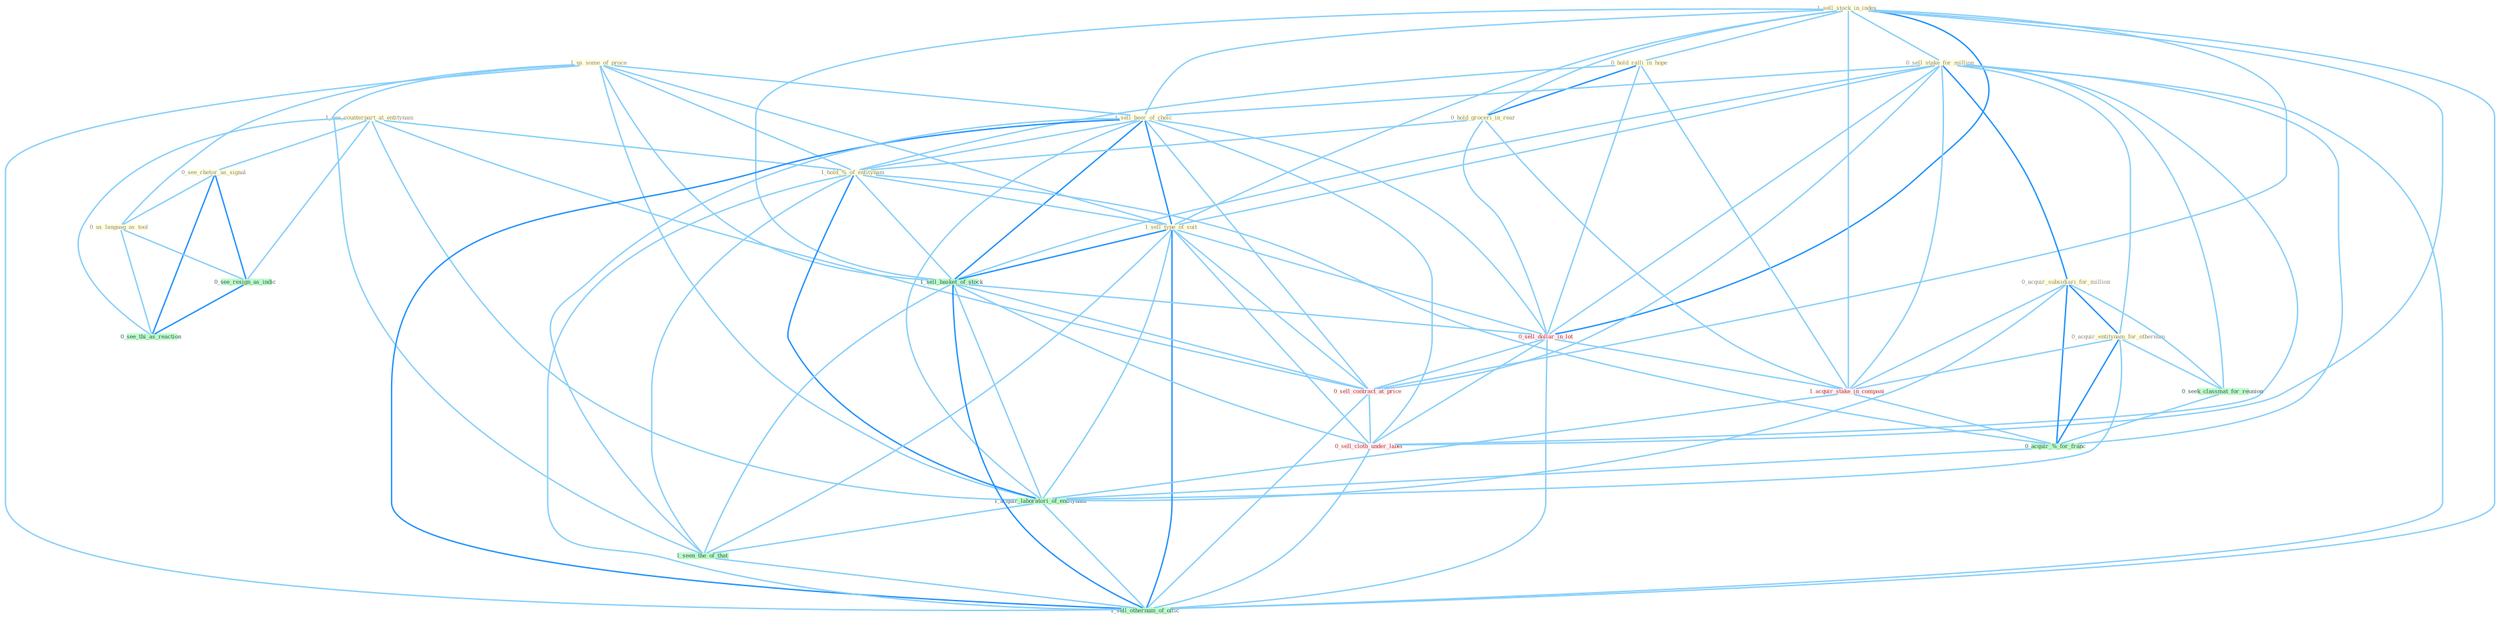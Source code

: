 Graph G{ 
    node
    [shape=polygon,style=filled,width=.5,height=.06,color="#BDFCC9",fixedsize=true,fontsize=4,
    fontcolor="#2f4f4f"];
    {node
    [color="#ffffe0", fontcolor="#8b7d6b"] "1_see_counterpart_at_entitynam " "1_sell_stock_in_index " "0_hold_ralli_in_hope " "0_sell_stake_for_million " "0_see_rhetor_as_signal " "0_acquir_subsidiari_for_million " "1_us_some_of_proce " "1_sell_beer_of_choic " "0_acquir_entitynam_for_othernum " "0_hold_groceri_in_rear " "1_hold_%_of_entitynam " "1_sell_type_of_suit " "0_us_languag_as_tool "}
{node [color="#fff0f5", fontcolor="#b22222"] "0_sell_dollar_in_lot " "1_acquir_stake_in_compani " "0_sell_contract_at_price " "0_sell_cloth_under_label "}
edge [color="#B0E2FF"];

	"1_see_counterpart_at_entitynam " -- "0_see_rhetor_as_signal " [w="1", color="#87cefa" ];
	"1_see_counterpart_at_entitynam " -- "1_hold_%_of_entitynam " [w="1", color="#87cefa" ];
	"1_see_counterpart_at_entitynam " -- "0_see_resign_as_indic " [w="1", color="#87cefa" ];
	"1_see_counterpart_at_entitynam " -- "0_sell_contract_at_price " [w="1", color="#87cefa" ];
	"1_see_counterpart_at_entitynam " -- "1_acquir_laboratori_of_entitynam " [w="1", color="#87cefa" ];
	"1_see_counterpart_at_entitynam " -- "0_see_thi_as_reaction " [w="1", color="#87cefa" ];
	"1_sell_stock_in_index " -- "0_hold_ralli_in_hope " [w="1", color="#87cefa" ];
	"1_sell_stock_in_index " -- "0_sell_stake_for_million " [w="1", color="#87cefa" ];
	"1_sell_stock_in_index " -- "1_sell_beer_of_choic " [w="1", color="#87cefa" ];
	"1_sell_stock_in_index " -- "0_hold_groceri_in_rear " [w="1", color="#87cefa" ];
	"1_sell_stock_in_index " -- "1_sell_type_of_suit " [w="1", color="#87cefa" ];
	"1_sell_stock_in_index " -- "1_sell_basket_of_stock " [w="1", color="#87cefa" ];
	"1_sell_stock_in_index " -- "0_sell_dollar_in_lot " [w="2", color="#1e90ff" , len=0.8];
	"1_sell_stock_in_index " -- "1_acquir_stake_in_compani " [w="1", color="#87cefa" ];
	"1_sell_stock_in_index " -- "0_sell_contract_at_price " [w="1", color="#87cefa" ];
	"1_sell_stock_in_index " -- "0_sell_cloth_under_label " [w="1", color="#87cefa" ];
	"1_sell_stock_in_index " -- "1_sell_othernum_of_offic " [w="1", color="#87cefa" ];
	"0_hold_ralli_in_hope " -- "0_hold_groceri_in_rear " [w="2", color="#1e90ff" , len=0.8];
	"0_hold_ralli_in_hope " -- "1_hold_%_of_entitynam " [w="1", color="#87cefa" ];
	"0_hold_ralli_in_hope " -- "0_sell_dollar_in_lot " [w="1", color="#87cefa" ];
	"0_hold_ralli_in_hope " -- "1_acquir_stake_in_compani " [w="1", color="#87cefa" ];
	"0_sell_stake_for_million " -- "0_acquir_subsidiari_for_million " [w="2", color="#1e90ff" , len=0.8];
	"0_sell_stake_for_million " -- "1_sell_beer_of_choic " [w="1", color="#87cefa" ];
	"0_sell_stake_for_million " -- "0_acquir_entitynam_for_othernum " [w="1", color="#87cefa" ];
	"0_sell_stake_for_million " -- "1_sell_type_of_suit " [w="1", color="#87cefa" ];
	"0_sell_stake_for_million " -- "0_seek_classmat_for_reunion " [w="1", color="#87cefa" ];
	"0_sell_stake_for_million " -- "1_sell_basket_of_stock " [w="1", color="#87cefa" ];
	"0_sell_stake_for_million " -- "0_sell_dollar_in_lot " [w="1", color="#87cefa" ];
	"0_sell_stake_for_million " -- "1_acquir_stake_in_compani " [w="1", color="#87cefa" ];
	"0_sell_stake_for_million " -- "0_acquir_%_for_franc " [w="1", color="#87cefa" ];
	"0_sell_stake_for_million " -- "0_sell_contract_at_price " [w="1", color="#87cefa" ];
	"0_sell_stake_for_million " -- "0_sell_cloth_under_label " [w="1", color="#87cefa" ];
	"0_sell_stake_for_million " -- "1_sell_othernum_of_offic " [w="1", color="#87cefa" ];
	"0_see_rhetor_as_signal " -- "0_us_languag_as_tool " [w="1", color="#87cefa" ];
	"0_see_rhetor_as_signal " -- "0_see_resign_as_indic " [w="2", color="#1e90ff" , len=0.8];
	"0_see_rhetor_as_signal " -- "0_see_thi_as_reaction " [w="2", color="#1e90ff" , len=0.8];
	"0_acquir_subsidiari_for_million " -- "0_acquir_entitynam_for_othernum " [w="2", color="#1e90ff" , len=0.8];
	"0_acquir_subsidiari_for_million " -- "0_seek_classmat_for_reunion " [w="1", color="#87cefa" ];
	"0_acquir_subsidiari_for_million " -- "1_acquir_stake_in_compani " [w="1", color="#87cefa" ];
	"0_acquir_subsidiari_for_million " -- "0_acquir_%_for_franc " [w="2", color="#1e90ff" , len=0.8];
	"0_acquir_subsidiari_for_million " -- "1_acquir_laboratori_of_entitynam " [w="1", color="#87cefa" ];
	"1_us_some_of_proce " -- "1_sell_beer_of_choic " [w="1", color="#87cefa" ];
	"1_us_some_of_proce " -- "1_hold_%_of_entitynam " [w="1", color="#87cefa" ];
	"1_us_some_of_proce " -- "1_sell_type_of_suit " [w="1", color="#87cefa" ];
	"1_us_some_of_proce " -- "0_us_languag_as_tool " [w="1", color="#87cefa" ];
	"1_us_some_of_proce " -- "1_sell_basket_of_stock " [w="1", color="#87cefa" ];
	"1_us_some_of_proce " -- "1_acquir_laboratori_of_entitynam " [w="1", color="#87cefa" ];
	"1_us_some_of_proce " -- "1_seen_the_of_that " [w="1", color="#87cefa" ];
	"1_us_some_of_proce " -- "1_sell_othernum_of_offic " [w="1", color="#87cefa" ];
	"1_sell_beer_of_choic " -- "1_hold_%_of_entitynam " [w="1", color="#87cefa" ];
	"1_sell_beer_of_choic " -- "1_sell_type_of_suit " [w="2", color="#1e90ff" , len=0.8];
	"1_sell_beer_of_choic " -- "1_sell_basket_of_stock " [w="2", color="#1e90ff" , len=0.8];
	"1_sell_beer_of_choic " -- "0_sell_dollar_in_lot " [w="1", color="#87cefa" ];
	"1_sell_beer_of_choic " -- "0_sell_contract_at_price " [w="1", color="#87cefa" ];
	"1_sell_beer_of_choic " -- "1_acquir_laboratori_of_entitynam " [w="1", color="#87cefa" ];
	"1_sell_beer_of_choic " -- "0_sell_cloth_under_label " [w="1", color="#87cefa" ];
	"1_sell_beer_of_choic " -- "1_seen_the_of_that " [w="1", color="#87cefa" ];
	"1_sell_beer_of_choic " -- "1_sell_othernum_of_offic " [w="2", color="#1e90ff" , len=0.8];
	"0_acquir_entitynam_for_othernum " -- "0_seek_classmat_for_reunion " [w="1", color="#87cefa" ];
	"0_acquir_entitynam_for_othernum " -- "1_acquir_stake_in_compani " [w="1", color="#87cefa" ];
	"0_acquir_entitynam_for_othernum " -- "0_acquir_%_for_franc " [w="2", color="#1e90ff" , len=0.8];
	"0_acquir_entitynam_for_othernum " -- "1_acquir_laboratori_of_entitynam " [w="1", color="#87cefa" ];
	"0_hold_groceri_in_rear " -- "1_hold_%_of_entitynam " [w="1", color="#87cefa" ];
	"0_hold_groceri_in_rear " -- "0_sell_dollar_in_lot " [w="1", color="#87cefa" ];
	"0_hold_groceri_in_rear " -- "1_acquir_stake_in_compani " [w="1", color="#87cefa" ];
	"1_hold_%_of_entitynam " -- "1_sell_type_of_suit " [w="1", color="#87cefa" ];
	"1_hold_%_of_entitynam " -- "1_sell_basket_of_stock " [w="1", color="#87cefa" ];
	"1_hold_%_of_entitynam " -- "0_acquir_%_for_franc " [w="1", color="#87cefa" ];
	"1_hold_%_of_entitynam " -- "1_acquir_laboratori_of_entitynam " [w="2", color="#1e90ff" , len=0.8];
	"1_hold_%_of_entitynam " -- "1_seen_the_of_that " [w="1", color="#87cefa" ];
	"1_hold_%_of_entitynam " -- "1_sell_othernum_of_offic " [w="1", color="#87cefa" ];
	"1_sell_type_of_suit " -- "1_sell_basket_of_stock " [w="2", color="#1e90ff" , len=0.8];
	"1_sell_type_of_suit " -- "0_sell_dollar_in_lot " [w="1", color="#87cefa" ];
	"1_sell_type_of_suit " -- "0_sell_contract_at_price " [w="1", color="#87cefa" ];
	"1_sell_type_of_suit " -- "1_acquir_laboratori_of_entitynam " [w="1", color="#87cefa" ];
	"1_sell_type_of_suit " -- "0_sell_cloth_under_label " [w="1", color="#87cefa" ];
	"1_sell_type_of_suit " -- "1_seen_the_of_that " [w="1", color="#87cefa" ];
	"1_sell_type_of_suit " -- "1_sell_othernum_of_offic " [w="2", color="#1e90ff" , len=0.8];
	"0_us_languag_as_tool " -- "0_see_resign_as_indic " [w="1", color="#87cefa" ];
	"0_us_languag_as_tool " -- "0_see_thi_as_reaction " [w="1", color="#87cefa" ];
	"0_seek_classmat_for_reunion " -- "0_acquir_%_for_franc " [w="1", color="#87cefa" ];
	"1_sell_basket_of_stock " -- "0_sell_dollar_in_lot " [w="1", color="#87cefa" ];
	"1_sell_basket_of_stock " -- "0_sell_contract_at_price " [w="1", color="#87cefa" ];
	"1_sell_basket_of_stock " -- "1_acquir_laboratori_of_entitynam " [w="1", color="#87cefa" ];
	"1_sell_basket_of_stock " -- "0_sell_cloth_under_label " [w="1", color="#87cefa" ];
	"1_sell_basket_of_stock " -- "1_seen_the_of_that " [w="1", color="#87cefa" ];
	"1_sell_basket_of_stock " -- "1_sell_othernum_of_offic " [w="2", color="#1e90ff" , len=0.8];
	"0_sell_dollar_in_lot " -- "1_acquir_stake_in_compani " [w="1", color="#87cefa" ];
	"0_sell_dollar_in_lot " -- "0_sell_contract_at_price " [w="1", color="#87cefa" ];
	"0_sell_dollar_in_lot " -- "0_sell_cloth_under_label " [w="1", color="#87cefa" ];
	"0_sell_dollar_in_lot " -- "1_sell_othernum_of_offic " [w="1", color="#87cefa" ];
	"0_see_resign_as_indic " -- "0_see_thi_as_reaction " [w="2", color="#1e90ff" , len=0.8];
	"1_acquir_stake_in_compani " -- "0_acquir_%_for_franc " [w="1", color="#87cefa" ];
	"1_acquir_stake_in_compani " -- "1_acquir_laboratori_of_entitynam " [w="1", color="#87cefa" ];
	"0_acquir_%_for_franc " -- "1_acquir_laboratori_of_entitynam " [w="1", color="#87cefa" ];
	"0_sell_contract_at_price " -- "0_sell_cloth_under_label " [w="1", color="#87cefa" ];
	"0_sell_contract_at_price " -- "1_sell_othernum_of_offic " [w="1", color="#87cefa" ];
	"1_acquir_laboratori_of_entitynam " -- "1_seen_the_of_that " [w="1", color="#87cefa" ];
	"1_acquir_laboratori_of_entitynam " -- "1_sell_othernum_of_offic " [w="1", color="#87cefa" ];
	"0_sell_cloth_under_label " -- "1_sell_othernum_of_offic " [w="1", color="#87cefa" ];
	"1_seen_the_of_that " -- "1_sell_othernum_of_offic " [w="1", color="#87cefa" ];
}